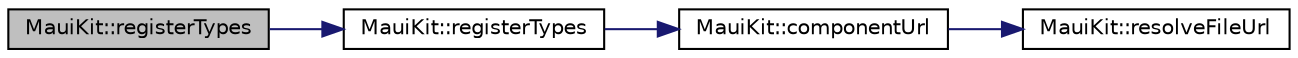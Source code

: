 digraph "MauiKit::registerTypes"
{
 // INTERACTIVE_SVG=YES
 // LATEX_PDF_SIZE
  edge [fontname="Helvetica",fontsize="10",labelfontname="Helvetica",labelfontsize="10"];
  node [fontname="Helvetica",fontsize="10",shape=record];
  rankdir="LR";
  Node12 [label="MauiKit::registerTypes",height=0.2,width=0.4,color="black", fillcolor="grey75", style="filled", fontcolor="black",tooltip=" "];
  Node12 -> Node13 [color="midnightblue",fontsize="10",style="solid",fontname="Helvetica"];
  Node13 [label="MauiKit::registerTypes",height=0.2,width=0.4,color="black", fillcolor="white", style="filled",URL="$class_maui_kit.html#a9be1c5fb4a518e1a4cb4913bc9dc5b37",tooltip=" "];
  Node13 -> Node14 [color="midnightblue",fontsize="10",style="solid",fontname="Helvetica"];
  Node14 [label="MauiKit::componentUrl",height=0.2,width=0.4,color="black", fillcolor="white", style="filled",URL="$class_maui_kit.html#a1cfe1dff1565ef1290cb73eb5550af1b",tooltip=" "];
  Node14 -> Node15 [color="midnightblue",fontsize="10",style="solid",fontname="Helvetica"];
  Node15 [label="MauiKit::resolveFileUrl",height=0.2,width=0.4,color="black", fillcolor="white", style="filled",URL="$class_maui_kit.html#a273ddf60c8eab52a6f2df3395d7156f9",tooltip=" "];
}
